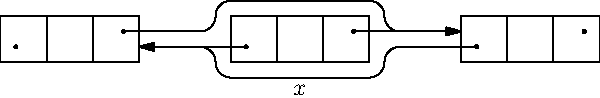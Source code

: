 size(300,0);

void e(real offset) {
	draw(shift(offset-1.5,0)*unitsquare);
	draw(shift(offset-1.5,0)*unitsquare);
	draw(shift(offset-0.5)*unitsquare);
	draw(shift(offset+0.5,0)*unitsquare);
	dot((offset-7/6,1/3), defaultpen+linewidth(2));
	dot((offset+7/6,2/3), defaultpen+linewidth(2));
}

path link(real start, real end, bool rightP=true, bool skip=false) {
	if (!skip && rightP) {
		return (start+7/6,2/3)--(end-3/2,2/3);
	} else if (!skip && !rightP) {
		return (start-7/6,1/3)--(end+3/2,1/3);
	} else if (skip && rightP) {
		return (start+7/6,2/3){right}..(start+17/6,2/3){right}..(start+19/6,1){up}..(start+21/6,4/3){right}..(end-21/6,4/3){right}..(end-19/6,1){down}..(end-17/6,2/3){right}..(end-3/2,2/3){right};
	} else {
		return (start-7/6,1/3){left}..(start-17/6,1/3){left}..(start-19/6,0){down}..(start-21/6,-1/3){left}..(end+21/6,-1/3){left}..(end+19/6,0){up}..(end+17/6,1/3){left}..(end+3/2,1/3){left};
	}
}

e(-5);
e(0);
e(5);

draw(link(-5,5,true,true), Arrow);
draw(link(5,-5,false,true), Arrow);
draw(link(0,-5,false), Arrow);
draw(link(0,5), Arrow);


label("$x$",(0,-1/3),S);
